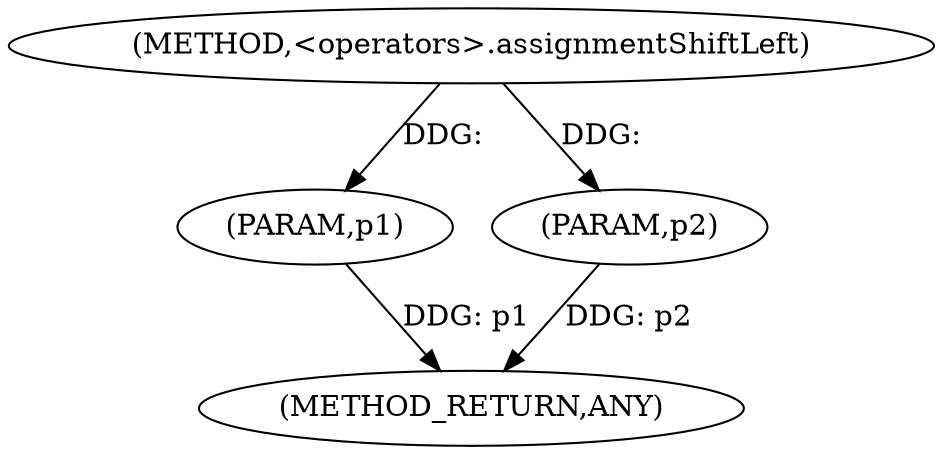 
digraph "&lt;operators&gt;.assignmentShiftLeft" {  

"14824" [label = "(METHOD,&lt;operators&gt;.assignmentShiftLeft)" ]

"14828" [label = "(METHOD_RETURN,ANY)" ]

"14825" [label = "(PARAM,p1)" ]

"14826" [label = "(PARAM,p2)" ]

  "14825" -> "14828"  [ label = "DDG: p1"] 

  "14826" -> "14828"  [ label = "DDG: p2"] 

  "14824" -> "14825"  [ label = "DDG: "] 

  "14824" -> "14826"  [ label = "DDG: "] 

}